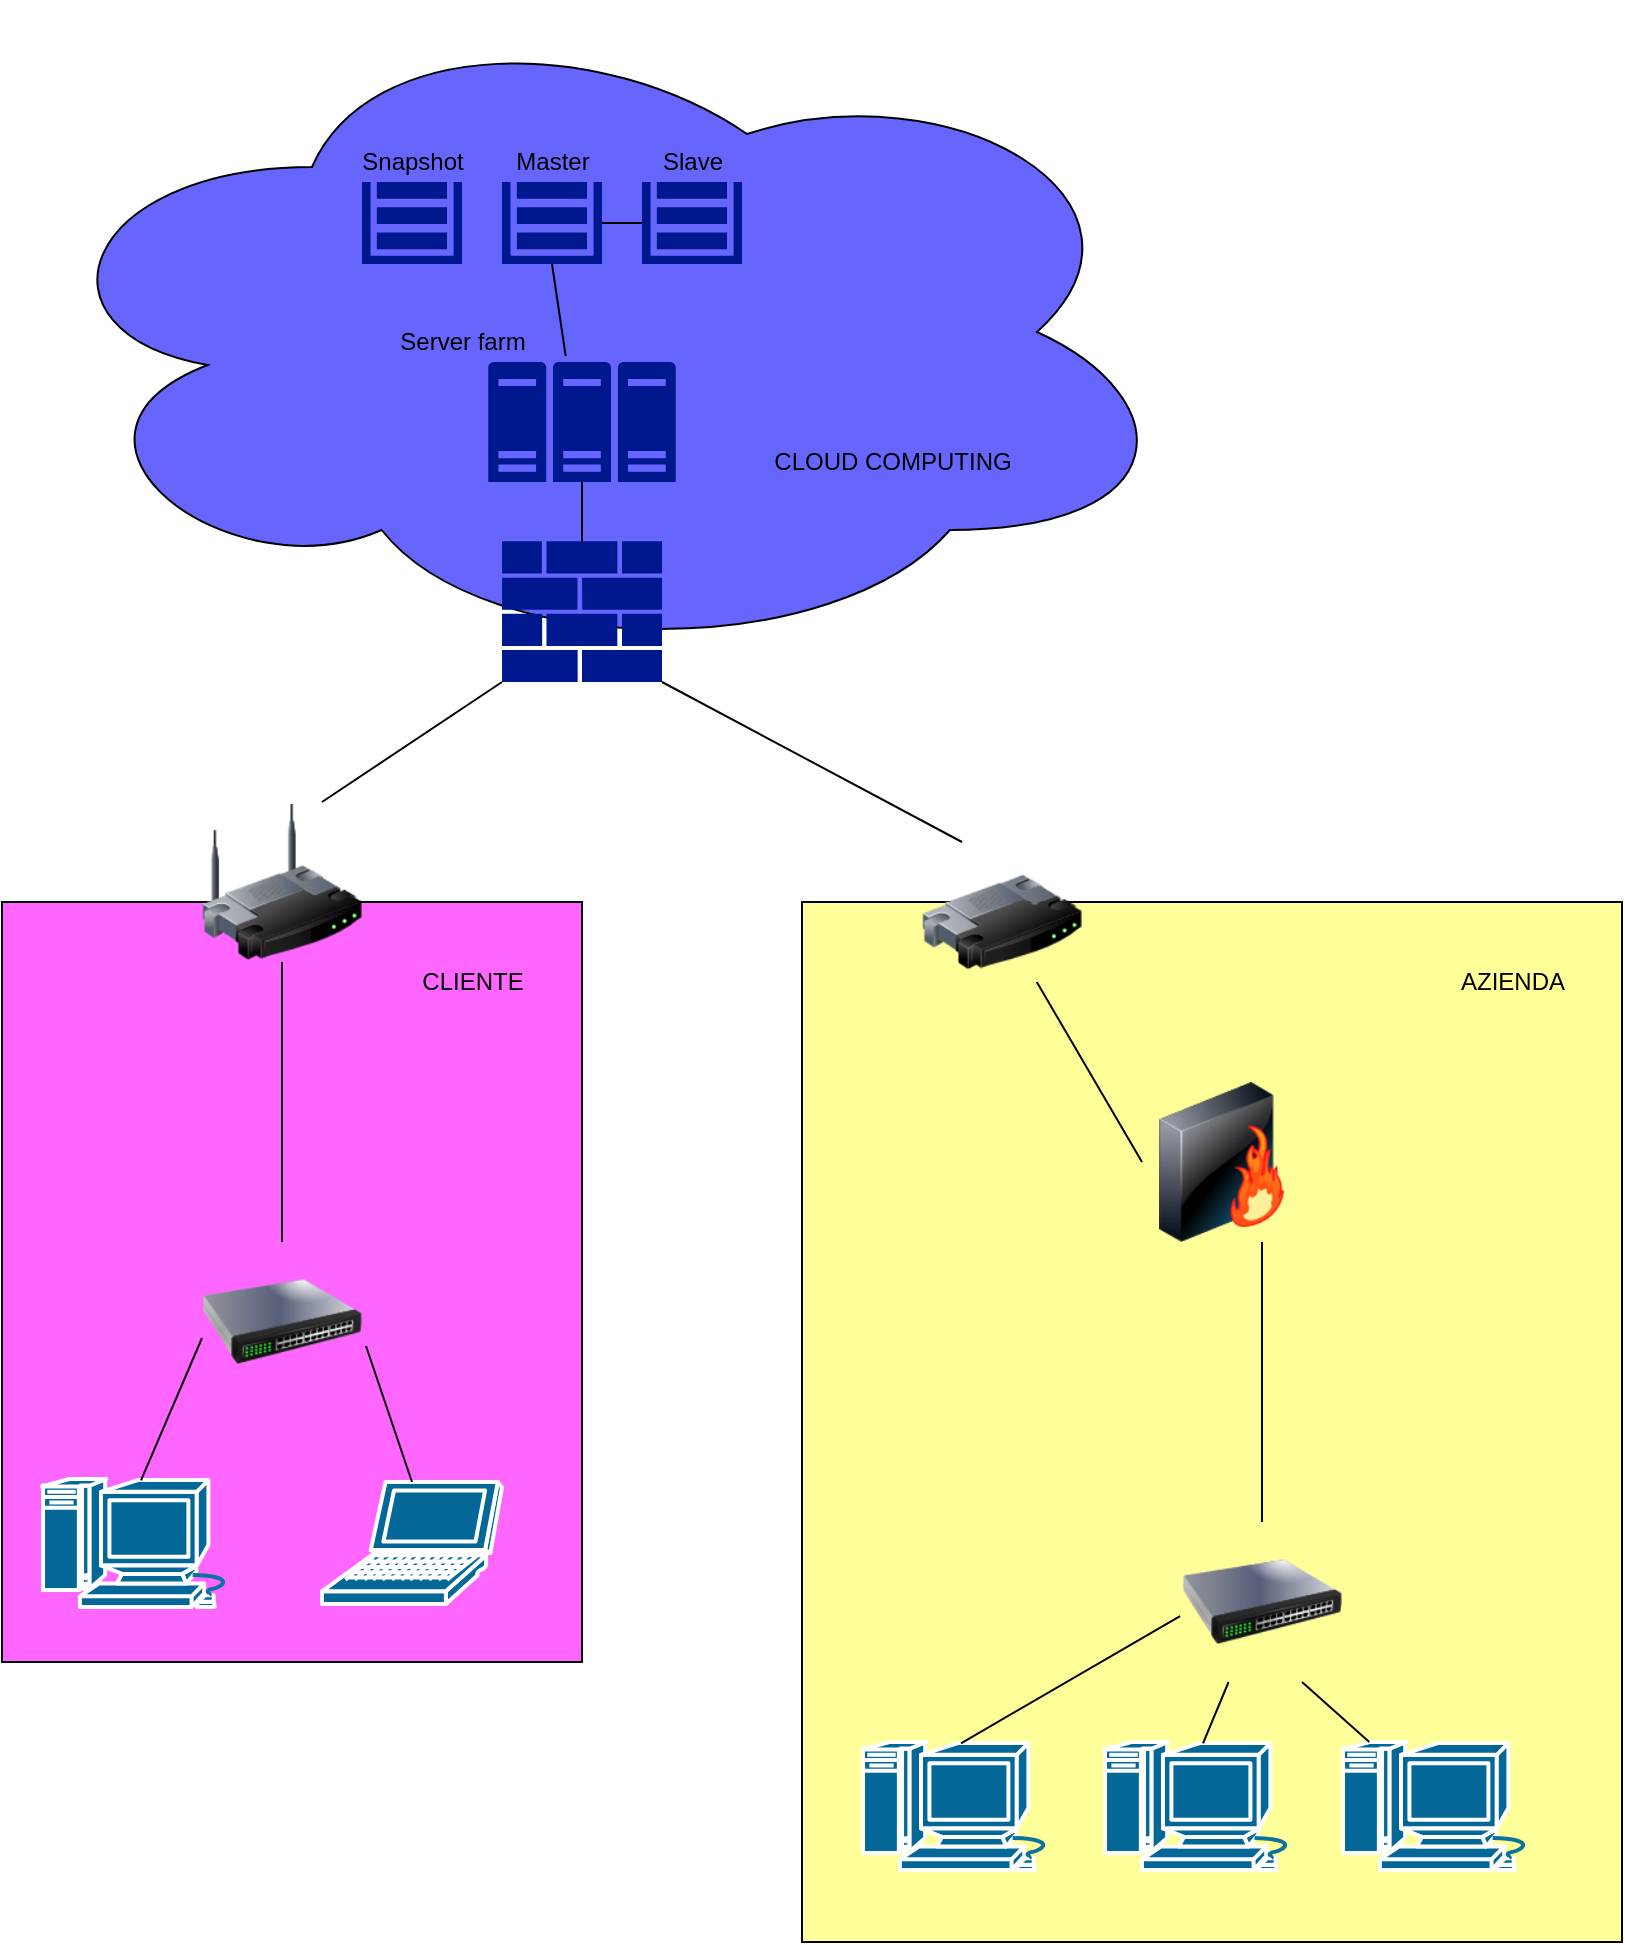 <mxfile version="14.7.1" type="github">
  <diagram id="Pjj6XUsz2Jb8VsGKgiUx" name="Page-1">
    <mxGraphModel dx="868" dy="482" grid="1" gridSize="10" guides="1" tooltips="1" connect="1" arrows="1" fold="1" page="1" pageScale="1" pageWidth="827" pageHeight="1169" math="0" shadow="0">
      <root>
        <mxCell id="0" />
        <mxCell id="1" parent="0" />
        <mxCell id="B1qxcv9oiG1Xz-ZlENjZ-2" value="" style="whiteSpace=wrap;html=1;fillColor=#FF66FF;" parent="1" vertex="1">
          <mxGeometry x="10" y="560" width="290" height="380" as="geometry" />
        </mxCell>
        <mxCell id="B1qxcv9oiG1Xz-ZlENjZ-1" value="" style="whiteSpace=wrap;html=1;fillColor=#FFFF99;" parent="1" vertex="1">
          <mxGeometry x="410" y="560" width="410" height="520" as="geometry" />
        </mxCell>
        <mxCell id="S5dObn2jH9UL6fpEHr52-1" value="" style="image;html=1;image=img/lib/clip_art/networking/Router_128x128.png" parent="1" vertex="1">
          <mxGeometry x="470" y="530" width="80" height="80" as="geometry" />
        </mxCell>
        <mxCell id="S5dObn2jH9UL6fpEHr52-3" value="" style="image;html=1;image=img/lib/clip_art/networking/Switch_128x128.png" parent="1" vertex="1">
          <mxGeometry x="110" y="730" width="80" height="80" as="geometry" />
        </mxCell>
        <mxCell id="S5dObn2jH9UL6fpEHr52-4" value="" style="image;html=1;image=img/lib/clip_art/networking/Switch_128x128.png" parent="1" vertex="1">
          <mxGeometry x="600" y="870" width="80" height="80" as="geometry" />
        </mxCell>
        <mxCell id="S5dObn2jH9UL6fpEHr52-5" value="" style="shape=mxgraph.cisco.computers_and_peripherals.laptop;html=1;pointerEvents=1;dashed=0;fillColor=#036897;strokeColor=#ffffff;strokeWidth=2;verticalLabelPosition=bottom;verticalAlign=top;align=center;outlineConnect=0;" parent="1" vertex="1">
          <mxGeometry x="170" y="850" width="90" height="61" as="geometry" />
        </mxCell>
        <mxCell id="S5dObn2jH9UL6fpEHr52-6" value="" style="shape=mxgraph.cisco.computers_and_peripherals.macintosh;html=1;pointerEvents=1;dashed=0;fillColor=#036897;strokeColor=#ffffff;strokeWidth=2;verticalLabelPosition=bottom;verticalAlign=top;align=center;outlineConnect=0;" parent="1" vertex="1">
          <mxGeometry x="30" y="848.5" width="99" height="64" as="geometry" />
        </mxCell>
        <mxCell id="S5dObn2jH9UL6fpEHr52-7" value="" style="shape=mxgraph.cisco.computers_and_peripherals.macintosh;html=1;pointerEvents=1;dashed=0;fillColor=#036897;strokeColor=#ffffff;strokeWidth=2;verticalLabelPosition=bottom;verticalAlign=top;align=center;outlineConnect=0;" parent="1" vertex="1">
          <mxGeometry x="561" y="980" width="99" height="64" as="geometry" />
        </mxCell>
        <mxCell id="S5dObn2jH9UL6fpEHr52-8" value="" style="shape=mxgraph.cisco.computers_and_peripherals.macintosh;html=1;pointerEvents=1;dashed=0;fillColor=#036897;strokeColor=#ffffff;strokeWidth=2;verticalLabelPosition=bottom;verticalAlign=top;align=center;outlineConnect=0;" parent="1" vertex="1">
          <mxGeometry x="680" y="980" width="99" height="64" as="geometry" />
        </mxCell>
        <mxCell id="S5dObn2jH9UL6fpEHr52-9" value="" style="shape=mxgraph.cisco.computers_and_peripherals.macintosh;html=1;pointerEvents=1;dashed=0;fillColor=#036897;strokeColor=#ffffff;strokeWidth=2;verticalLabelPosition=bottom;verticalAlign=top;align=center;outlineConnect=0;" parent="1" vertex="1">
          <mxGeometry x="440" y="980" width="99" height="64" as="geometry" />
        </mxCell>
        <mxCell id="S5dObn2jH9UL6fpEHr52-10" value="" style="image;html=1;image=img/lib/clip_art/networking/Firewall-page1_128x128.png" parent="1" vertex="1">
          <mxGeometry x="580" y="650" width="80" height="80" as="geometry" />
        </mxCell>
        <mxCell id="S5dObn2jH9UL6fpEHr52-12" value="" style="endArrow=none;html=1;exitX=0.5;exitY=0;exitDx=0;exitDy=0;exitPerimeter=0;entryX=1.025;entryY=0.65;entryDx=0;entryDy=0;entryPerimeter=0;" parent="1" source="S5dObn2jH9UL6fpEHr52-5" target="S5dObn2jH9UL6fpEHr52-3" edge="1">
          <mxGeometry width="50" height="50" relative="1" as="geometry">
            <mxPoint x="230" y="110" as="sourcePoint" />
            <mxPoint x="170" y="70" as="targetPoint" />
          </mxGeometry>
        </mxCell>
        <mxCell id="S5dObn2jH9UL6fpEHr52-13" value="" style="endArrow=none;html=1;exitX=0.5;exitY=0.01;exitDx=0;exitDy=0;exitPerimeter=0;entryX=0;entryY=0.6;entryDx=0;entryDy=0;entryPerimeter=0;" parent="1" source="S5dObn2jH9UL6fpEHr52-6" target="S5dObn2jH9UL6fpEHr52-3" edge="1">
          <mxGeometry width="50" height="50" relative="1" as="geometry">
            <mxPoint x="80" y="130" as="sourcePoint" />
            <mxPoint x="130" y="80" as="targetPoint" />
          </mxGeometry>
        </mxCell>
        <mxCell id="S5dObn2jH9UL6fpEHr52-16" value="" style="endArrow=none;html=1;exitX=0.75;exitY=0;exitDx=0;exitDy=0;entryX=0;entryY=1;entryDx=0;entryDy=0;entryPerimeter=0;" parent="1" source="S5dObn2jH9UL6fpEHr52-2" target="S5dObn2jH9UL6fpEHr52-26" edge="1">
          <mxGeometry width="50" height="50" relative="1" as="geometry">
            <mxPoint x="270" y="170" as="sourcePoint" />
            <mxPoint x="240" y="460" as="targetPoint" />
          </mxGeometry>
        </mxCell>
        <mxCell id="S5dObn2jH9UL6fpEHr52-17" value="" style="endArrow=none;html=1;exitX=0.25;exitY=0;exitDx=0;exitDy=0;entryX=1;entryY=1;entryDx=0;entryDy=0;entryPerimeter=0;" parent="1" source="S5dObn2jH9UL6fpEHr52-1" target="S5dObn2jH9UL6fpEHr52-26" edge="1">
          <mxGeometry width="50" height="50" relative="1" as="geometry">
            <mxPoint x="450" y="170" as="sourcePoint" />
            <mxPoint x="370" y="460" as="targetPoint" />
          </mxGeometry>
        </mxCell>
        <mxCell id="S5dObn2jH9UL6fpEHr52-18" value="" style="ellipse;shape=cloud;whiteSpace=wrap;html=1;fillColor=#6666FF;" parent="1" vertex="1">
          <mxGeometry x="20" y="110" width="580" height="330" as="geometry" />
        </mxCell>
        <mxCell id="S5dObn2jH9UL6fpEHr52-19" value="" style="aspect=fixed;pointerEvents=1;shadow=0;dashed=0;html=1;strokeColor=none;labelPosition=center;verticalLabelPosition=bottom;verticalAlign=top;align=center;fillColor=#00188D;shape=mxgraph.mscae.enterprise.storage" parent="1" vertex="1">
          <mxGeometry x="260" y="200" width="50" height="41" as="geometry" />
        </mxCell>
        <mxCell id="S5dObn2jH9UL6fpEHr52-20" value="" style="aspect=fixed;pointerEvents=1;shadow=0;dashed=0;html=1;strokeColor=none;labelPosition=center;verticalLabelPosition=bottom;verticalAlign=top;align=center;fillColor=#00188D;shape=mxgraph.mscae.enterprise.storage" parent="1" vertex="1">
          <mxGeometry x="190" y="200" width="50" height="41" as="geometry" />
        </mxCell>
        <mxCell id="S5dObn2jH9UL6fpEHr52-21" value="" style="aspect=fixed;pointerEvents=1;shadow=0;dashed=0;html=1;strokeColor=none;labelPosition=center;verticalLabelPosition=bottom;verticalAlign=top;align=center;fillColor=#00188D;shape=mxgraph.mscae.enterprise.storage" parent="1" vertex="1">
          <mxGeometry x="330" y="200" width="50" height="41" as="geometry" />
        </mxCell>
        <mxCell id="S5dObn2jH9UL6fpEHr52-22" value="Master" style="text;html=1;resizable=0;autosize=1;align=center;verticalAlign=middle;points=[];fillColor=none;strokeColor=none;rounded=0;" parent="1" vertex="1">
          <mxGeometry x="260" y="180" width="50" height="20" as="geometry" />
        </mxCell>
        <mxCell id="S5dObn2jH9UL6fpEHr52-23" value="Slave" style="text;html=1;resizable=0;autosize=1;align=center;verticalAlign=middle;points=[];fillColor=none;strokeColor=none;rounded=0;" parent="1" vertex="1">
          <mxGeometry x="330" y="180" width="50" height="20" as="geometry" />
        </mxCell>
        <mxCell id="S5dObn2jH9UL6fpEHr52-24" value="Snapshot" style="text;html=1;resizable=0;autosize=1;align=center;verticalAlign=middle;points=[];fillColor=none;strokeColor=none;rounded=0;" parent="1" vertex="1">
          <mxGeometry x="180" y="180" width="70" height="20" as="geometry" />
        </mxCell>
        <mxCell id="S5dObn2jH9UL6fpEHr52-25" value="" style="aspect=fixed;pointerEvents=1;shadow=0;dashed=0;html=1;strokeColor=none;labelPosition=center;verticalLabelPosition=bottom;verticalAlign=top;align=center;fillColor=#00188D;shape=mxgraph.mscae.enterprise.server_farm" parent="1" vertex="1">
          <mxGeometry x="253.13" y="290" width="93.75" height="60" as="geometry" />
        </mxCell>
        <mxCell id="S5dObn2jH9UL6fpEHr52-26" value="" style="aspect=fixed;pointerEvents=1;shadow=0;dashed=0;html=1;strokeColor=none;labelPosition=center;verticalLabelPosition=bottom;verticalAlign=top;align=center;fillColor=#00188D;shape=mxgraph.mscae.enterprise.firewall" parent="1" vertex="1">
          <mxGeometry x="260" y="379.6" width="80" height="70.4" as="geometry" />
        </mxCell>
        <mxCell id="S5dObn2jH9UL6fpEHr52-28" value="" style="endArrow=none;html=1;exitX=0.413;exitY=-0.05;exitDx=0;exitDy=0;exitPerimeter=0;entryX=0.5;entryY=1;entryDx=0;entryDy=0;entryPerimeter=0;" parent="1" source="S5dObn2jH9UL6fpEHr52-25" target="S5dObn2jH9UL6fpEHr52-19" edge="1">
          <mxGeometry width="50" height="50" relative="1" as="geometry">
            <mxPoint x="390" y="10" as="sourcePoint" />
            <mxPoint x="440" y="-40" as="targetPoint" />
          </mxGeometry>
        </mxCell>
        <mxCell id="S5dObn2jH9UL6fpEHr52-29" value="" style="endArrow=none;html=1;exitX=1;exitY=0.5;exitDx=0;exitDy=0;exitPerimeter=0;entryX=0;entryY=0.5;entryDx=0;entryDy=0;entryPerimeter=0;" parent="1" source="S5dObn2jH9UL6fpEHr52-19" target="S5dObn2jH9UL6fpEHr52-21" edge="1">
          <mxGeometry width="50" height="50" relative="1" as="geometry">
            <mxPoint x="390" y="10" as="sourcePoint" />
            <mxPoint x="440" y="-40" as="targetPoint" />
          </mxGeometry>
        </mxCell>
        <mxCell id="S5dObn2jH9UL6fpEHr52-30" value="" style="endArrow=none;html=1;exitX=0.5;exitY=0;exitDx=0;exitDy=0;exitPerimeter=0;entryX=0.5;entryY=1;entryDx=0;entryDy=0;entryPerimeter=0;" parent="1" source="S5dObn2jH9UL6fpEHr52-26" target="S5dObn2jH9UL6fpEHr52-25" edge="1">
          <mxGeometry width="50" height="50" relative="1" as="geometry">
            <mxPoint x="390" y="80" as="sourcePoint" />
            <mxPoint x="440" y="30" as="targetPoint" />
          </mxGeometry>
        </mxCell>
        <mxCell id="S5dObn2jH9UL6fpEHr52-31" value="" style="endArrow=none;html=1;exitX=0;exitY=0.5;exitDx=0;exitDy=0;" parent="1" source="S5dObn2jH9UL6fpEHr52-10" edge="1">
          <mxGeometry width="50" height="50" relative="1" as="geometry">
            <mxPoint x="480" y="190" as="sourcePoint" />
            <mxPoint x="527.385" y="600" as="targetPoint" />
          </mxGeometry>
        </mxCell>
        <mxCell id="S5dObn2jH9UL6fpEHr52-32" value="" style="endArrow=none;html=1;entryX=-0.012;entryY=0.588;entryDx=0;entryDy=0;entryPerimeter=0;exitX=0.5;exitY=0.01;exitDx=0;exitDy=0;exitPerimeter=0;" parent="1" source="S5dObn2jH9UL6fpEHr52-9" target="S5dObn2jH9UL6fpEHr52-4" edge="1">
          <mxGeometry width="50" height="50" relative="1" as="geometry">
            <mxPoint x="670" y="220" as="sourcePoint" />
            <mxPoint x="530" y="140" as="targetPoint" />
          </mxGeometry>
        </mxCell>
        <mxCell id="S5dObn2jH9UL6fpEHr52-33" value="" style="endArrow=none;html=1;exitX=0.5;exitY=0;exitDx=0;exitDy=0;entryX=0.75;entryY=1;entryDx=0;entryDy=0;" parent="1" source="S5dObn2jH9UL6fpEHr52-4" target="S5dObn2jH9UL6fpEHr52-10" edge="1">
          <mxGeometry width="50" height="50" relative="1" as="geometry">
            <mxPoint x="480" y="190" as="sourcePoint" />
            <mxPoint x="530" y="140" as="targetPoint" />
          </mxGeometry>
        </mxCell>
        <mxCell id="S5dObn2jH9UL6fpEHr52-34" value="" style="endArrow=none;html=1;exitX=0.75;exitY=1;exitDx=0;exitDy=0;" parent="1" source="S5dObn2jH9UL6fpEHr52-4" target="S5dObn2jH9UL6fpEHr52-8" edge="1">
          <mxGeometry width="50" height="50" relative="1" as="geometry">
            <mxPoint x="480" y="190" as="sourcePoint" />
            <mxPoint x="840" y="140" as="targetPoint" />
          </mxGeometry>
        </mxCell>
        <mxCell id="S5dObn2jH9UL6fpEHr52-35" value="" style="endArrow=none;html=1;exitX=0.5;exitY=0.01;exitDx=0;exitDy=0;exitPerimeter=0;" parent="1" source="S5dObn2jH9UL6fpEHr52-7" target="S5dObn2jH9UL6fpEHr52-4" edge="1">
          <mxGeometry width="50" height="50" relative="1" as="geometry">
            <mxPoint x="820" y="260" as="sourcePoint" />
            <mxPoint x="530" y="140" as="targetPoint" />
          </mxGeometry>
        </mxCell>
        <mxCell id="S5dObn2jH9UL6fpEHr52-2" value="" style="image;html=1;image=img/lib/clip_art/networking/Wireless_Router_128x128.png" parent="1" vertex="1">
          <mxGeometry x="110" y="510" width="80" height="80" as="geometry" />
        </mxCell>
        <mxCell id="S5dObn2jH9UL6fpEHr52-36" value="" style="endArrow=none;html=1;exitX=0.5;exitY=0;exitDx=0;exitDy=0;" parent="1" source="S5dObn2jH9UL6fpEHr52-3" target="S5dObn2jH9UL6fpEHr52-2" edge="1">
          <mxGeometry width="50" height="50" relative="1" as="geometry">
            <mxPoint x="150" y="730" as="sourcePoint" />
            <mxPoint x="170" y="160" as="targetPoint" />
          </mxGeometry>
        </mxCell>
        <mxCell id="B1qxcv9oiG1Xz-ZlENjZ-3" value="AZIENDA" style="text;html=1;resizable=0;autosize=1;align=center;verticalAlign=middle;points=[];fillColor=none;strokeColor=none;rounded=0;" parent="1" vertex="1">
          <mxGeometry x="730" y="590" width="70" height="20" as="geometry" />
        </mxCell>
        <mxCell id="B1qxcv9oiG1Xz-ZlENjZ-4" value="CLIENTE" style="text;html=1;resizable=0;autosize=1;align=center;verticalAlign=middle;points=[];fillColor=none;strokeColor=none;rounded=0;" parent="1" vertex="1">
          <mxGeometry x="210" y="590" width="70" height="20" as="geometry" />
        </mxCell>
        <mxCell id="B1qxcv9oiG1Xz-ZlENjZ-5" value="CLOUD COMPUTING" style="text;html=1;resizable=0;autosize=1;align=center;verticalAlign=middle;points=[];fillColor=none;strokeColor=none;rounded=0;" parent="1" vertex="1">
          <mxGeometry x="390" y="330" width="130" height="20" as="geometry" />
        </mxCell>
        <mxCell id="B1qxcv9oiG1Xz-ZlENjZ-6" value="Server farm" style="text;html=1;resizable=0;autosize=1;align=center;verticalAlign=middle;points=[];fillColor=none;strokeColor=none;rounded=0;" parent="1" vertex="1">
          <mxGeometry x="200" y="270" width="80" height="20" as="geometry" />
        </mxCell>
      </root>
    </mxGraphModel>
  </diagram>
</mxfile>
